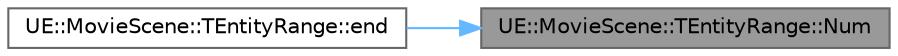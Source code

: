 digraph "UE::MovieScene::TEntityRange::Num"
{
 // INTERACTIVE_SVG=YES
 // LATEX_PDF_SIZE
  bgcolor="transparent";
  edge [fontname=Helvetica,fontsize=10,labelfontname=Helvetica,labelfontsize=10];
  node [fontname=Helvetica,fontsize=10,shape=box,height=0.2,width=0.4];
  rankdir="RL";
  Node1 [id="Node000001",label="UE::MovieScene::TEntityRange::Num",height=0.2,width=0.4,color="gray40", fillcolor="grey60", style="filled", fontcolor="black",tooltip="Access the size of this range."];
  Node1 -> Node2 [id="edge1_Node000001_Node000002",dir="back",color="steelblue1",style="solid",tooltip=" "];
  Node2 [id="Node000002",label="UE::MovieScene::TEntityRange::end",height=0.2,width=0.4,color="grey40", fillcolor="white", style="filled",URL="$d1/dfa/structUE_1_1MovieScene_1_1TEntityRange.html#a6c917154718dae488989985cb07aba7f",tooltip=" "];
}
